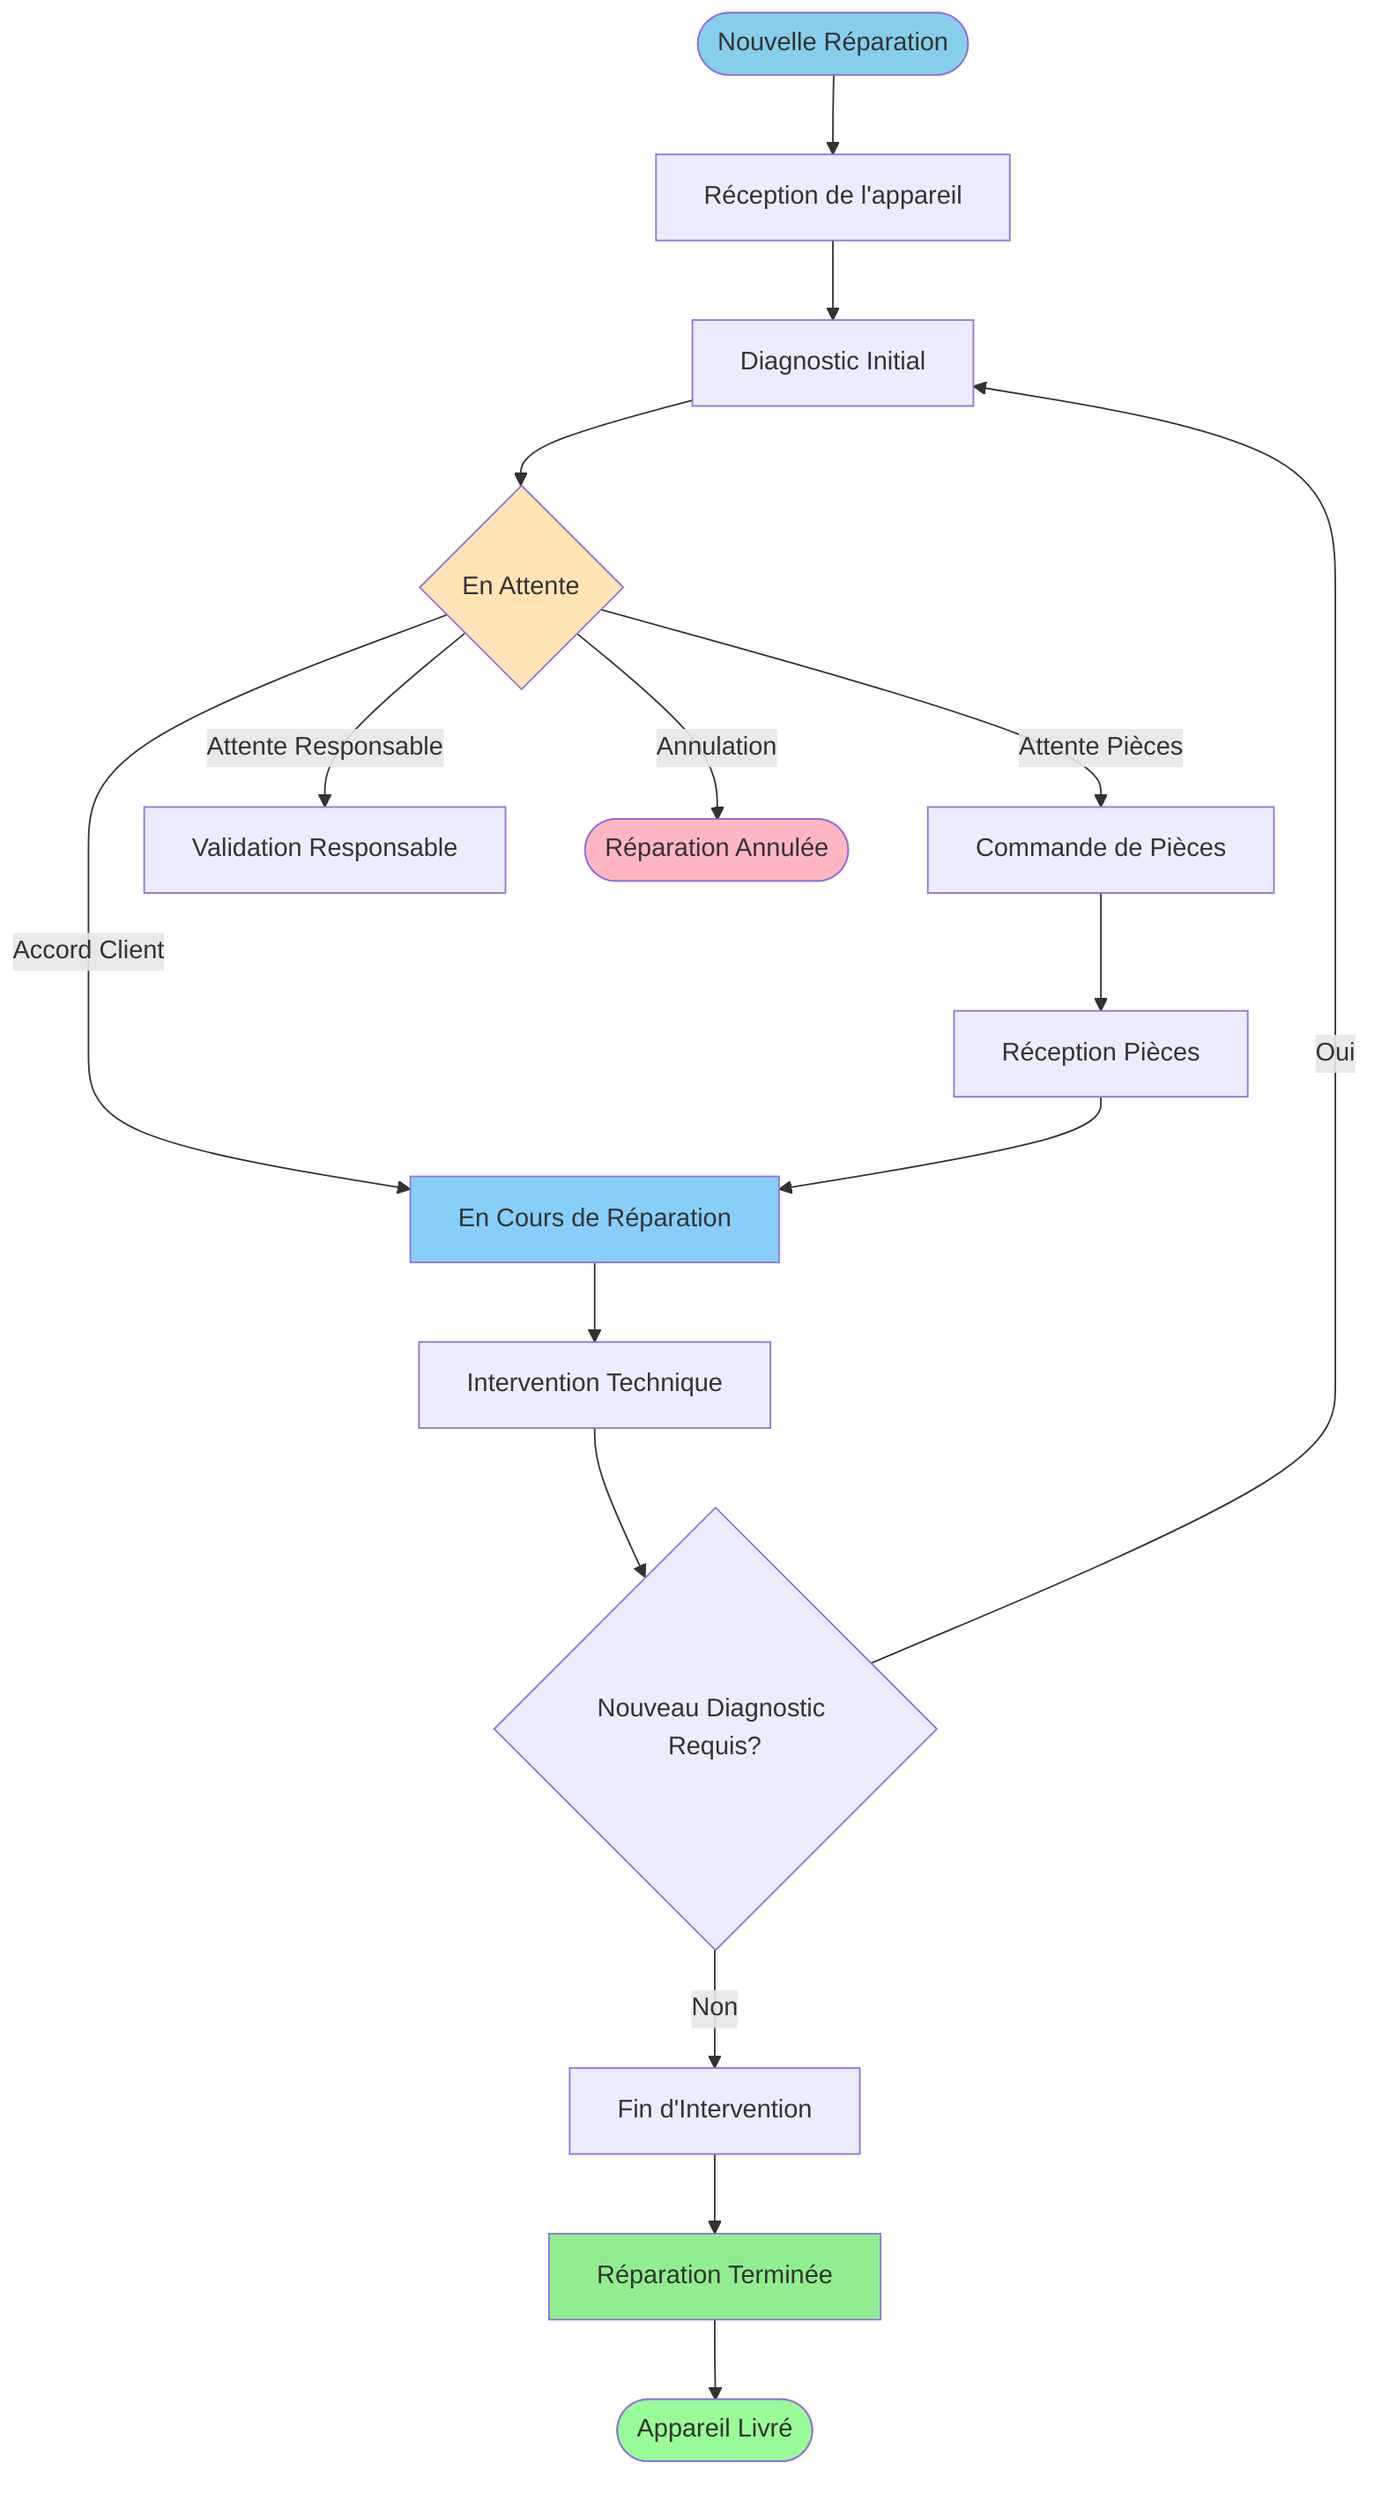 flowchart TD
    Start([Nouvelle Réparation]) --> Reception[Réception de l'appareil]
    Reception --> Diagnostic[Diagnostic Initial]
    
    Diagnostic --> EnAttente{En Attente}
    EnAttente -->|Accord Client| EnCours[En Cours de Réparation]
    EnAttente -->|Attente Pièces| CommandePieces[Commande de Pièces]
    EnAttente -->|Attente Responsable| AttResp[Validation Responsable]
    
    CommandePieces --> Reception_Pieces[Réception Pièces]
    Reception_Pieces --> EnCours
    
    EnCours --> Intervention[Intervention Technique]
    Intervention --> NouveauDiag{Nouveau Diagnostic Requis?}
    NouveauDiag -->|Oui| Diagnostic
    NouveauDiag -->|Non| FinIntervention[Fin d'Intervention]
    
    FinIntervention --> Termine[Réparation Terminée]
    Termine --> Livre([Appareil Livré])
    
    EnAttente -->|Annulation| Annule([Réparation Annulée])
    
    style Start fill:#87CEEB
    style Livre fill:#98FB98
    style Annule fill:#FFB6C1
    style EnAttente fill:#FFE4B5
    style EnCours fill:#87CEFA
    style Termine fill:#90EE90